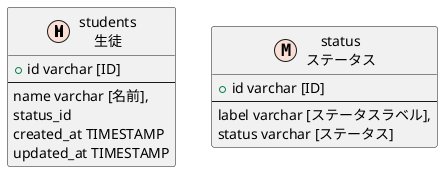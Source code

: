 @startuml students_table

!define MASTER F9DFD5
!define TRANSACTION CAE7F2

entity students as "students\n生徒" <<M, MASTER>>  {
    +id varchar [ID]
    --
    name varchar [名前],
    status_id
    created_at TIMESTAMP
    updated_at TIMESTAMP
}

entity status as "status\nステータス" <<M, MASTER>>  {
    +id varchar [ID]
    --
    label varchar [ステータスラベル],
    status varchar [ステータス]
}

@enduml